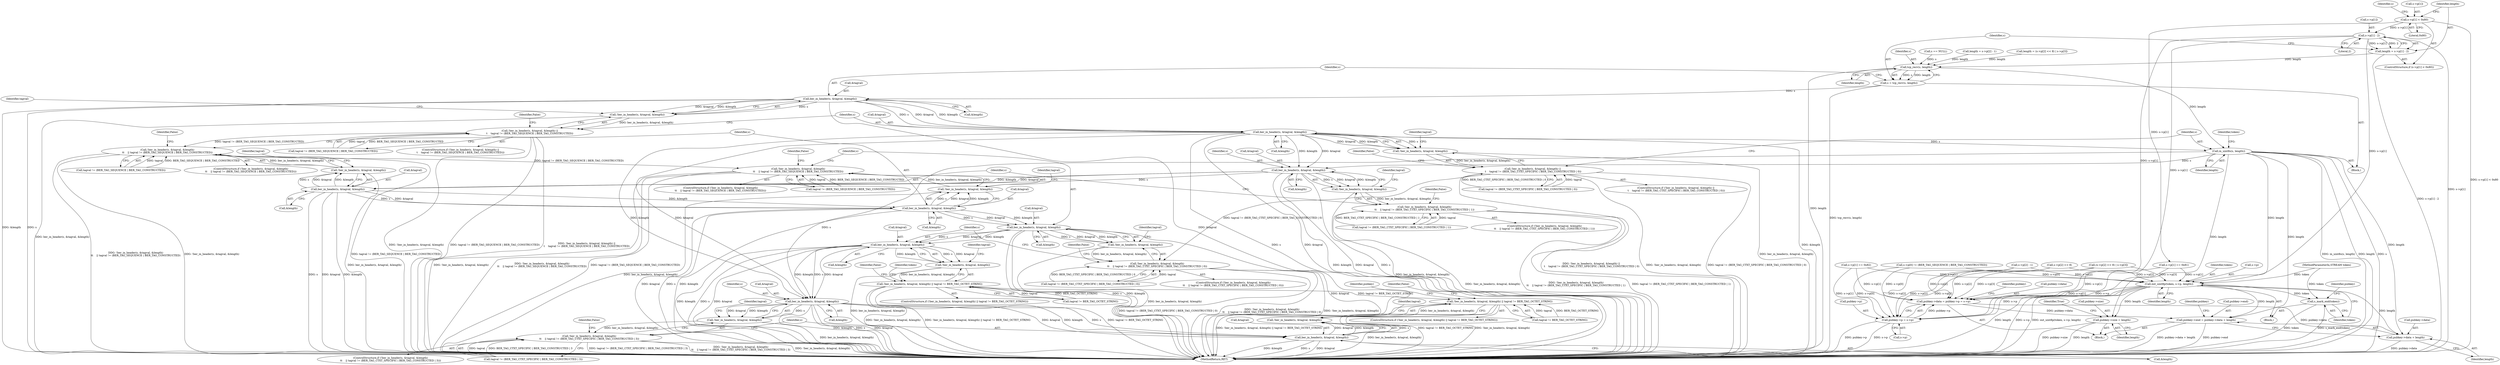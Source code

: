 digraph "0_rdesktop_4dca546d04321a610c1835010b5dad85163b65e1_2@array" {
"1000150" [label="(Call,s->p[1] - 2)"];
"1000141" [label="(Call,s->p[1] < 0x80)"];
"1000148" [label="(Call,length = s->p[1] - 2)"];
"1000204" [label="(Call,tcp_recv(s, length))"];
"1000202" [label="(Call,s = tcp_recv(s, length))"];
"1000210" [label="(Call,ber_in_header(s, &tagval, &length))"];
"1000209" [label="(Call,!ber_in_header(s, &tagval, &length))"];
"1000208" [label="(Call,!ber_in_header(s, &tagval, &length) ||\n\t    tagval != (BER_TAG_SEQUENCE | BER_TAG_CONSTRUCTED))"];
"1000266" [label="(Call,!ber_in_header(s, &tagval, &length)\n\t\t    || tagval != (BER_TAG_SEQUENCE | BER_TAG_CONSTRUCTED))"];
"1000282" [label="(Call,!ber_in_header(s, &tagval, &length)\n\t\t    || tagval != (BER_TAG_SEQUENCE | BER_TAG_CONSTRUCTED))"];
"1000226" [label="(Call,ber_in_header(s, &tagval, &length))"];
"1000225" [label="(Call,!ber_in_header(s, &tagval, &length))"];
"1000224" [label="(Call,!ber_in_header(s, &tagval, &length) ||\n \t    tagval != (BER_TAG_CTXT_SPECIFIC | BER_TAG_CONSTRUCTED | 0))"];
"1000298" [label="(Call,!ber_in_header(s, &tagval, &length)\n\t\t    || tagval != (BER_TAG_CTXT_SPECIFIC | BER_TAG_CONSTRUCTED | 0))"];
"1000241" [label="(Call,in_uint8s(s, length))"];
"1000250" [label="(Call,ber_in_header(s, &tagval, &length))"];
"1000249" [label="(Call,!ber_in_header(s, &tagval, &length))"];
"1000248" [label="(Call,!ber_in_header(s, &tagval, &length)\n\t\t    || tagval != (BER_TAG_CTXT_SPECIFIC | BER_TAG_CONSTRUCTED | 1))"];
"1000268" [label="(Call,ber_in_header(s, &tagval, &length))"];
"1000267" [label="(Call,!ber_in_header(s, &tagval, &length))"];
"1000284" [label="(Call,ber_in_header(s, &tagval, &length))"];
"1000283" [label="(Call,!ber_in_header(s, &tagval, &length))"];
"1000300" [label="(Call,ber_in_header(s, &tagval, &length))"];
"1000299" [label="(Call,!ber_in_header(s, &tagval, &length))"];
"1000318" [label="(Call,ber_in_header(s, &tagval, &length))"];
"1000317" [label="(Call,!ber_in_header(s, &tagval, &length))"];
"1000316" [label="(Call,!ber_in_header(s, &tagval, &length) || tagval != BER_TAG_OCTET_STRING)"];
"1000370" [label="(Call,!ber_in_header(s, &tagval, &length) || tagval != BER_TAG_OCTET_STRING)"];
"1000354" [label="(Call,ber_in_header(s, &tagval, &length))"];
"1000353" [label="(Call,!ber_in_header(s, &tagval, &length))"];
"1000352" [label="(Call,!ber_in_header(s, &tagval, &length)\n\t\t    || tagval != (BER_TAG_CTXT_SPECIFIC | BER_TAG_CONSTRUCTED | 3))"];
"1000372" [label="(Call,ber_in_header(s, &tagval, &length))"];
"1000371" [label="(Call,!ber_in_header(s, &tagval, &length))"];
"1000340" [label="(Call,out_uint8p(token, s->p, length))"];
"1000346" [label="(Call,s_mark_end(token))"];
"1000383" [label="(Call,pubkey->data = pubkey->p = s->p)"];
"1000394" [label="(Call,pubkey->end = pubkey->data + length)"];
"1000398" [label="(Call,pubkey->data + length)"];
"1000387" [label="(Call,pubkey->p = s->p)"];
"1000403" [label="(Call,pubkey->size = length)"];
"1000227" [label="(Identifier,s)"];
"1000204" [label="(Call,tcp_recv(s, length))"];
"1000283" [label="(Call,!ber_in_header(s, &tagval, &length))"];
"1000224" [label="(Call,!ber_in_header(s, &tagval, &length) ||\n \t    tagval != (BER_TAG_CTXT_SPECIFIC | BER_TAG_CONSTRUCTED | 0))"];
"1000177" [label="(Call,s->p[1] == 0x82)"];
"1000241" [label="(Call,in_uint8s(s, length))"];
"1000385" [label="(Identifier,pubkey)"];
"1000388" [label="(Call,pubkey->p)"];
"1000226" [label="(Call,ber_in_header(s, &tagval, &length))"];
"1000275" [label="(Identifier,tagval)"];
"1000252" [label="(Call,&tagval)"];
"1000203" [label="(Identifier,s)"];
"1000264" [label="(Identifier,False)"];
"1000166" [label="(Call,length = s->p[2] - 1)"];
"1000399" [label="(Call,pubkey->data)"];
"1000257" [label="(Identifier,tagval)"];
"1000187" [label="(Call,s->p[2] << 8)"];
"1000250" [label="(Call,ber_in_header(s, &tagval, &length))"];
"1000272" [label="(Call,&length)"];
"1000369" [label="(ControlStructure,if (!ber_in_header(s, &tagval, &length) || tagval != BER_TAG_OCTET_STRING))"];
"1000302" [label="(Call,&tagval)"];
"1000233" [label="(Identifier,tagval)"];
"1000301" [label="(Identifier,s)"];
"1000405" [label="(Identifier,pubkey)"];
"1000371" [label="(Call,!ber_in_header(s, &tagval, &length))"];
"1000298" [label="(Call,!ber_in_header(s, &tagval, &length)\n\t\t    || tagval != (BER_TAG_CTXT_SPECIFIC | BER_TAG_CONSTRUCTED | 0))"];
"1000297" [label="(ControlStructure,if (!ber_in_header(s, &tagval, &length)\n\t\t    || tagval != (BER_TAG_CTXT_SPECIFIC | BER_TAG_CONSTRUCTED | 0)))"];
"1000268" [label="(Call,ber_in_header(s, &tagval, &length))"];
"1000325" [label="(Identifier,tagval)"];
"1000225" [label="(Call,!ber_in_header(s, &tagval, &length))"];
"1000355" [label="(Identifier,s)"];
"1000246" [label="(Block,)"];
"1000404" [label="(Call,pubkey->size)"];
"1000322" [label="(Call,&length)"];
"1000222" [label="(Identifier,False)"];
"1000270" [label="(Call,&tagval)"];
"1000316" [label="(Call,!ber_in_header(s, &tagval, &length) || tagval != BER_TAG_OCTET_STRING)"];
"1000209" [label="(Call,!ber_in_header(s, &tagval, &length))"];
"1000361" [label="(Identifier,tagval)"];
"1000299" [label="(Call,!ber_in_header(s, &tagval, &length))"];
"1000265" [label="(ControlStructure,if (!ber_in_header(s, &tagval, &length)\n\t\t    || tagval != (BER_TAG_SEQUENCE | BER_TAG_CONSTRUCTED)))"];
"1000168" [label="(Call,s->p[2] - 1)"];
"1000324" [label="(Call,tagval != BER_TAG_OCTET_STRING)"];
"1000286" [label="(Call,&tagval)"];
"1000212" [label="(Call,&tagval)"];
"1000119" [label="(Call,s->p[0] != (BER_TAG_SEQUENCE | BER_TAG_CONSTRUCTED))"];
"1000230" [label="(Call,&length)"];
"1000159" [label="(Call,s->p[1] == 0x81)"];
"1000140" [label="(ControlStructure,if (s->p[1] < 0x80))"];
"1000162" [label="(Identifier,s)"];
"1000217" [label="(Identifier,tagval)"];
"1000341" [label="(Identifier,token)"];
"1000410" [label="(MethodReturn,RET)"];
"1000345" [label="(Identifier,length)"];
"1000376" [label="(Call,&length)"];
"1000382" [label="(Identifier,False)"];
"1000384" [label="(Call,pubkey->data)"];
"1000387" [label="(Call,pubkey->p = s->p)"];
"1000306" [label="(Call,tagval != (BER_TAG_CTXT_SPECIFIC | BER_TAG_CONSTRUCTED | 0))"];
"1000245" [label="(Identifier,token)"];
"1000242" [label="(Identifier,s)"];
"1000284" [label="(Call,ber_in_header(s, &tagval, &length))"];
"1000282" [label="(Call,!ber_in_header(s, &tagval, &length)\n\t\t    || tagval != (BER_TAG_SEQUENCE | BER_TAG_CONSTRUCTED))"];
"1000352" [label="(Call,!ber_in_header(s, &tagval, &length)\n\t\t    || tagval != (BER_TAG_CTXT_SPECIFIC | BER_TAG_CONSTRUCTED | 3))"];
"1000148" [label="(Call,length = s->p[1] - 2)"];
"1000228" [label="(Call,&tagval)"];
"1000300" [label="(Call,ber_in_header(s, &tagval, &length))"];
"1000350" [label="(Block,)"];
"1000232" [label="(Call,tagval != (BER_TAG_CTXT_SPECIFIC | BER_TAG_CONSTRUCTED | 0))"];
"1000396" [label="(Identifier,pubkey)"];
"1000216" [label="(Call,tagval != (BER_TAG_SEQUENCE | BER_TAG_CONSTRUCTED))"];
"1000151" [label="(Call,s->p[1])"];
"1000379" [label="(Identifier,tagval)"];
"1000267" [label="(Call,!ber_in_header(s, &tagval, &length))"];
"1000409" [label="(Identifier,True)"];
"1000254" [label="(Call,&length)"];
"1000285" [label="(Identifier,s)"];
"1000291" [label="(Identifier,tagval)"];
"1000141" [label="(Call,s->p[1] < 0x80)"];
"1000186" [label="(Call,(s->p[2] << 8) | s->p[3])"];
"1000184" [label="(Call,length = (s->p[2] << 8) | s->p[3])"];
"1000383" [label="(Call,pubkey->data = pubkey->p = s->p)"];
"1000342" [label="(Call,s->p)"];
"1000314" [label="(Identifier,False)"];
"1000142" [label="(Call,s->p[1])"];
"1000269" [label="(Identifier,s)"];
"1000266" [label="(Call,!ber_in_header(s, &tagval, &length)\n\t\t    || tagval != (BER_TAG_SEQUENCE | BER_TAG_CONSTRUCTED))"];
"1000211" [label="(Identifier,s)"];
"1000240" [label="(Identifier,False)"];
"1000315" [label="(ControlStructure,if (!ber_in_header(s, &tagval, &length) || tagval != BER_TAG_OCTET_STRING))"];
"1000248" [label="(Call,!ber_in_header(s, &tagval, &length)\n\t\t    || tagval != (BER_TAG_CTXT_SPECIFIC | BER_TAG_CONSTRUCTED | 1))"];
"1000374" [label="(Call,&tagval)"];
"1000318" [label="(Call,ber_in_header(s, &tagval, &length))"];
"1000407" [label="(Identifier,length)"];
"1000290" [label="(Call,tagval != (BER_TAG_SEQUENCE | BER_TAG_CONSTRUCTED))"];
"1000351" [label="(ControlStructure,if (!ber_in_header(s, &tagval, &length)\n\t\t    || tagval != (BER_TAG_CTXT_SPECIFIC | BER_TAG_CONSTRUCTED | 3)))"];
"1000101" [label="(MethodParameterIn,STREAM token)"];
"1000346" [label="(Call,s_mark_end(token))"];
"1000349" [label="(Identifier,pubkey)"];
"1000149" [label="(Identifier,length)"];
"1000223" [label="(ControlStructure,if (!ber_in_header(s, &tagval, &length) ||\n \t    tagval != (BER_TAG_CTXT_SPECIFIC | BER_TAG_CONSTRUCTED | 0)))"];
"1000304" [label="(Call,&length)"];
"1000147" [label="(Literal,0x80)"];
"1000394" [label="(Call,pubkey->end = pubkey->data + length)"];
"1000207" [label="(ControlStructure,if (!ber_in_header(s, &tagval, &length) ||\n\t    tagval != (BER_TAG_SEQUENCE | BER_TAG_CONSTRUCTED)))"];
"1000391" [label="(Call,s->p)"];
"1000320" [label="(Call,&tagval)"];
"1000347" [label="(Identifier,token)"];
"1000288" [label="(Call,&length)"];
"1000378" [label="(Call,tagval != BER_TAG_OCTET_STRING)"];
"1000156" [label="(Literal,2)"];
"1000280" [label="(Identifier,False)"];
"1000372" [label="(Call,ber_in_header(s, &tagval, &length))"];
"1000150" [label="(Call,s->p[1] - 2)"];
"1000210" [label="(Call,ber_in_header(s, &tagval, &length))"];
"1000368" [label="(Identifier,False)"];
"1000296" [label="(Identifier,False)"];
"1000247" [label="(ControlStructure,if (!ber_in_header(s, &tagval, &length)\n\t\t    || tagval != (BER_TAG_CTXT_SPECIFIC | BER_TAG_CONSTRUCTED | 1)))"];
"1000354" [label="(Call,ber_in_header(s, &tagval, &length))"];
"1000251" [label="(Identifier,s)"];
"1000256" [label="(Call,tagval != (BER_TAG_CTXT_SPECIFIC | BER_TAG_CONSTRUCTED | 1))"];
"1000214" [label="(Call,&length)"];
"1000395" [label="(Call,pubkey->end)"];
"1000281" [label="(ControlStructure,if (!ber_in_header(s, &tagval, &length)\n\t\t    || tagval != (BER_TAG_SEQUENCE | BER_TAG_CONSTRUCTED)))"];
"1000205" [label="(Identifier,s)"];
"1000402" [label="(Identifier,length)"];
"1000328" [label="(Identifier,False)"];
"1000249" [label="(Call,!ber_in_header(s, &tagval, &length))"];
"1000370" [label="(Call,!ber_in_header(s, &tagval, &length) || tagval != BER_TAG_OCTET_STRING)"];
"1000103" [label="(Block,)"];
"1000356" [label="(Call,&tagval)"];
"1000358" [label="(Call,&length)"];
"1000373" [label="(Identifier,s)"];
"1000206" [label="(Identifier,length)"];
"1000319" [label="(Identifier,s)"];
"1000331" [label="(Identifier,token)"];
"1000113" [label="(Call,s == NULL)"];
"1000243" [label="(Identifier,length)"];
"1000340" [label="(Call,out_uint8p(token, s->p, length))"];
"1000398" [label="(Call,pubkey->data + length)"];
"1000317" [label="(Call,!ber_in_header(s, &tagval, &length))"];
"1000360" [label="(Call,tagval != (BER_TAG_CTXT_SPECIFIC | BER_TAG_CONSTRUCTED | 3))"];
"1000208" [label="(Call,!ber_in_header(s, &tagval, &length) ||\n\t    tagval != (BER_TAG_SEQUENCE | BER_TAG_CONSTRUCTED))"];
"1000307" [label="(Identifier,tagval)"];
"1000353" [label="(Call,!ber_in_header(s, &tagval, &length))"];
"1000202" [label="(Call,s = tcp_recv(s, length))"];
"1000403" [label="(Call,pubkey->size = length)"];
"1000274" [label="(Call,tagval != (BER_TAG_SEQUENCE | BER_TAG_CONSTRUCTED))"];
"1000150" -> "1000148"  [label="AST: "];
"1000150" -> "1000156"  [label="CFG: "];
"1000151" -> "1000150"  [label="AST: "];
"1000156" -> "1000150"  [label="AST: "];
"1000148" -> "1000150"  [label="CFG: "];
"1000150" -> "1000410"  [label="DDG: s->p[1]"];
"1000150" -> "1000148"  [label="DDG: s->p[1]"];
"1000150" -> "1000148"  [label="DDG: 2"];
"1000141" -> "1000150"  [label="DDG: s->p[1]"];
"1000150" -> "1000340"  [label="DDG: s->p[1]"];
"1000150" -> "1000383"  [label="DDG: s->p[1]"];
"1000150" -> "1000387"  [label="DDG: s->p[1]"];
"1000141" -> "1000140"  [label="AST: "];
"1000141" -> "1000147"  [label="CFG: "];
"1000142" -> "1000141"  [label="AST: "];
"1000147" -> "1000141"  [label="AST: "];
"1000149" -> "1000141"  [label="CFG: "];
"1000162" -> "1000141"  [label="CFG: "];
"1000141" -> "1000410"  [label="DDG: s->p[1] < 0x80"];
"1000141" -> "1000159"  [label="DDG: s->p[1]"];
"1000148" -> "1000140"  [label="AST: "];
"1000149" -> "1000148"  [label="AST: "];
"1000203" -> "1000148"  [label="CFG: "];
"1000148" -> "1000410"  [label="DDG: s->p[1] - 2"];
"1000148" -> "1000204"  [label="DDG: length"];
"1000204" -> "1000202"  [label="AST: "];
"1000204" -> "1000206"  [label="CFG: "];
"1000205" -> "1000204"  [label="AST: "];
"1000206" -> "1000204"  [label="AST: "];
"1000202" -> "1000204"  [label="CFG: "];
"1000204" -> "1000410"  [label="DDG: length"];
"1000204" -> "1000202"  [label="DDG: s"];
"1000204" -> "1000202"  [label="DDG: length"];
"1000113" -> "1000204"  [label="DDG: s"];
"1000184" -> "1000204"  [label="DDG: length"];
"1000166" -> "1000204"  [label="DDG: length"];
"1000204" -> "1000241"  [label="DDG: length"];
"1000202" -> "1000103"  [label="AST: "];
"1000203" -> "1000202"  [label="AST: "];
"1000211" -> "1000202"  [label="CFG: "];
"1000202" -> "1000410"  [label="DDG: tcp_recv(s, length)"];
"1000202" -> "1000210"  [label="DDG: s"];
"1000210" -> "1000209"  [label="AST: "];
"1000210" -> "1000214"  [label="CFG: "];
"1000211" -> "1000210"  [label="AST: "];
"1000212" -> "1000210"  [label="AST: "];
"1000214" -> "1000210"  [label="AST: "];
"1000209" -> "1000210"  [label="CFG: "];
"1000210" -> "1000410"  [label="DDG: &tagval"];
"1000210" -> "1000410"  [label="DDG: &length"];
"1000210" -> "1000410"  [label="DDG: s"];
"1000210" -> "1000209"  [label="DDG: s"];
"1000210" -> "1000209"  [label="DDG: &tagval"];
"1000210" -> "1000209"  [label="DDG: &length"];
"1000210" -> "1000226"  [label="DDG: s"];
"1000210" -> "1000226"  [label="DDG: &tagval"];
"1000210" -> "1000226"  [label="DDG: &length"];
"1000209" -> "1000208"  [label="AST: "];
"1000217" -> "1000209"  [label="CFG: "];
"1000208" -> "1000209"  [label="CFG: "];
"1000209" -> "1000410"  [label="DDG: ber_in_header(s, &tagval, &length)"];
"1000209" -> "1000208"  [label="DDG: ber_in_header(s, &tagval, &length)"];
"1000208" -> "1000207"  [label="AST: "];
"1000208" -> "1000216"  [label="CFG: "];
"1000216" -> "1000208"  [label="AST: "];
"1000222" -> "1000208"  [label="CFG: "];
"1000227" -> "1000208"  [label="CFG: "];
"1000208" -> "1000410"  [label="DDG: !ber_in_header(s, &tagval, &length)"];
"1000208" -> "1000410"  [label="DDG: tagval != (BER_TAG_SEQUENCE | BER_TAG_CONSTRUCTED)"];
"1000208" -> "1000410"  [label="DDG: !ber_in_header(s, &tagval, &length) ||\n\t    tagval != (BER_TAG_SEQUENCE | BER_TAG_CONSTRUCTED)"];
"1000216" -> "1000208"  [label="DDG: tagval"];
"1000216" -> "1000208"  [label="DDG: BER_TAG_SEQUENCE | BER_TAG_CONSTRUCTED"];
"1000208" -> "1000266"  [label="DDG: tagval != (BER_TAG_SEQUENCE | BER_TAG_CONSTRUCTED)"];
"1000266" -> "1000265"  [label="AST: "];
"1000266" -> "1000267"  [label="CFG: "];
"1000266" -> "1000274"  [label="CFG: "];
"1000267" -> "1000266"  [label="AST: "];
"1000274" -> "1000266"  [label="AST: "];
"1000280" -> "1000266"  [label="CFG: "];
"1000285" -> "1000266"  [label="CFG: "];
"1000266" -> "1000410"  [label="DDG: !ber_in_header(s, &tagval, &length)"];
"1000266" -> "1000410"  [label="DDG: tagval != (BER_TAG_SEQUENCE | BER_TAG_CONSTRUCTED)"];
"1000266" -> "1000410"  [label="DDG: !ber_in_header(s, &tagval, &length)\n\t\t    || tagval != (BER_TAG_SEQUENCE | BER_TAG_CONSTRUCTED)"];
"1000267" -> "1000266"  [label="DDG: ber_in_header(s, &tagval, &length)"];
"1000274" -> "1000266"  [label="DDG: tagval"];
"1000274" -> "1000266"  [label="DDG: BER_TAG_SEQUENCE | BER_TAG_CONSTRUCTED"];
"1000266" -> "1000282"  [label="DDG: tagval != (BER_TAG_SEQUENCE | BER_TAG_CONSTRUCTED)"];
"1000282" -> "1000281"  [label="AST: "];
"1000282" -> "1000283"  [label="CFG: "];
"1000282" -> "1000290"  [label="CFG: "];
"1000283" -> "1000282"  [label="AST: "];
"1000290" -> "1000282"  [label="AST: "];
"1000296" -> "1000282"  [label="CFG: "];
"1000301" -> "1000282"  [label="CFG: "];
"1000282" -> "1000410"  [label="DDG: !ber_in_header(s, &tagval, &length)\n\t\t    || tagval != (BER_TAG_SEQUENCE | BER_TAG_CONSTRUCTED)"];
"1000282" -> "1000410"  [label="DDG: tagval != (BER_TAG_SEQUENCE | BER_TAG_CONSTRUCTED)"];
"1000282" -> "1000410"  [label="DDG: !ber_in_header(s, &tagval, &length)"];
"1000283" -> "1000282"  [label="DDG: ber_in_header(s, &tagval, &length)"];
"1000290" -> "1000282"  [label="DDG: tagval"];
"1000290" -> "1000282"  [label="DDG: BER_TAG_SEQUENCE | BER_TAG_CONSTRUCTED"];
"1000226" -> "1000225"  [label="AST: "];
"1000226" -> "1000230"  [label="CFG: "];
"1000227" -> "1000226"  [label="AST: "];
"1000228" -> "1000226"  [label="AST: "];
"1000230" -> "1000226"  [label="AST: "];
"1000225" -> "1000226"  [label="CFG: "];
"1000226" -> "1000410"  [label="DDG: s"];
"1000226" -> "1000410"  [label="DDG: &tagval"];
"1000226" -> "1000410"  [label="DDG: &length"];
"1000226" -> "1000225"  [label="DDG: s"];
"1000226" -> "1000225"  [label="DDG: &tagval"];
"1000226" -> "1000225"  [label="DDG: &length"];
"1000226" -> "1000241"  [label="DDG: s"];
"1000226" -> "1000250"  [label="DDG: &tagval"];
"1000226" -> "1000250"  [label="DDG: &length"];
"1000226" -> "1000354"  [label="DDG: &tagval"];
"1000226" -> "1000354"  [label="DDG: &length"];
"1000225" -> "1000224"  [label="AST: "];
"1000233" -> "1000225"  [label="CFG: "];
"1000224" -> "1000225"  [label="CFG: "];
"1000225" -> "1000410"  [label="DDG: ber_in_header(s, &tagval, &length)"];
"1000225" -> "1000224"  [label="DDG: ber_in_header(s, &tagval, &length)"];
"1000224" -> "1000223"  [label="AST: "];
"1000224" -> "1000232"  [label="CFG: "];
"1000232" -> "1000224"  [label="AST: "];
"1000240" -> "1000224"  [label="CFG: "];
"1000242" -> "1000224"  [label="CFG: "];
"1000224" -> "1000410"  [label="DDG: !ber_in_header(s, &tagval, &length)"];
"1000224" -> "1000410"  [label="DDG: tagval != (BER_TAG_CTXT_SPECIFIC | BER_TAG_CONSTRUCTED | 0)"];
"1000224" -> "1000410"  [label="DDG: !ber_in_header(s, &tagval, &length) ||\n \t    tagval != (BER_TAG_CTXT_SPECIFIC | BER_TAG_CONSTRUCTED | 0)"];
"1000232" -> "1000224"  [label="DDG: tagval"];
"1000232" -> "1000224"  [label="DDG: BER_TAG_CTXT_SPECIFIC | BER_TAG_CONSTRUCTED | 0"];
"1000224" -> "1000298"  [label="DDG: tagval != (BER_TAG_CTXT_SPECIFIC | BER_TAG_CONSTRUCTED | 0)"];
"1000298" -> "1000297"  [label="AST: "];
"1000298" -> "1000299"  [label="CFG: "];
"1000298" -> "1000306"  [label="CFG: "];
"1000299" -> "1000298"  [label="AST: "];
"1000306" -> "1000298"  [label="AST: "];
"1000314" -> "1000298"  [label="CFG: "];
"1000319" -> "1000298"  [label="CFG: "];
"1000298" -> "1000410"  [label="DDG: !ber_in_header(s, &tagval, &length)\n\t\t    || tagval != (BER_TAG_CTXT_SPECIFIC | BER_TAG_CONSTRUCTED | 0)"];
"1000298" -> "1000410"  [label="DDG: !ber_in_header(s, &tagval, &length)"];
"1000298" -> "1000410"  [label="DDG: tagval != (BER_TAG_CTXT_SPECIFIC | BER_TAG_CONSTRUCTED | 0)"];
"1000299" -> "1000298"  [label="DDG: ber_in_header(s, &tagval, &length)"];
"1000306" -> "1000298"  [label="DDG: tagval"];
"1000306" -> "1000298"  [label="DDG: BER_TAG_CTXT_SPECIFIC | BER_TAG_CONSTRUCTED | 0"];
"1000241" -> "1000103"  [label="AST: "];
"1000241" -> "1000243"  [label="CFG: "];
"1000242" -> "1000241"  [label="AST: "];
"1000243" -> "1000241"  [label="AST: "];
"1000245" -> "1000241"  [label="CFG: "];
"1000241" -> "1000410"  [label="DDG: s"];
"1000241" -> "1000410"  [label="DDG: in_uint8s(s, length)"];
"1000241" -> "1000410"  [label="DDG: length"];
"1000241" -> "1000250"  [label="DDG: s"];
"1000241" -> "1000340"  [label="DDG: length"];
"1000241" -> "1000354"  [label="DDG: s"];
"1000241" -> "1000394"  [label="DDG: length"];
"1000241" -> "1000398"  [label="DDG: length"];
"1000241" -> "1000403"  [label="DDG: length"];
"1000250" -> "1000249"  [label="AST: "];
"1000250" -> "1000254"  [label="CFG: "];
"1000251" -> "1000250"  [label="AST: "];
"1000252" -> "1000250"  [label="AST: "];
"1000254" -> "1000250"  [label="AST: "];
"1000249" -> "1000250"  [label="CFG: "];
"1000250" -> "1000410"  [label="DDG: s"];
"1000250" -> "1000410"  [label="DDG: &length"];
"1000250" -> "1000410"  [label="DDG: &tagval"];
"1000250" -> "1000249"  [label="DDG: s"];
"1000250" -> "1000249"  [label="DDG: &tagval"];
"1000250" -> "1000249"  [label="DDG: &length"];
"1000250" -> "1000268"  [label="DDG: s"];
"1000250" -> "1000268"  [label="DDG: &tagval"];
"1000250" -> "1000268"  [label="DDG: &length"];
"1000249" -> "1000248"  [label="AST: "];
"1000257" -> "1000249"  [label="CFG: "];
"1000248" -> "1000249"  [label="CFG: "];
"1000249" -> "1000410"  [label="DDG: ber_in_header(s, &tagval, &length)"];
"1000249" -> "1000248"  [label="DDG: ber_in_header(s, &tagval, &length)"];
"1000248" -> "1000247"  [label="AST: "];
"1000248" -> "1000256"  [label="CFG: "];
"1000256" -> "1000248"  [label="AST: "];
"1000264" -> "1000248"  [label="CFG: "];
"1000269" -> "1000248"  [label="CFG: "];
"1000248" -> "1000410"  [label="DDG: !ber_in_header(s, &tagval, &length)\n\t\t    || tagval != (BER_TAG_CTXT_SPECIFIC | BER_TAG_CONSTRUCTED | 1)"];
"1000248" -> "1000410"  [label="DDG: tagval != (BER_TAG_CTXT_SPECIFIC | BER_TAG_CONSTRUCTED | 1)"];
"1000248" -> "1000410"  [label="DDG: !ber_in_header(s, &tagval, &length)"];
"1000256" -> "1000248"  [label="DDG: tagval"];
"1000256" -> "1000248"  [label="DDG: BER_TAG_CTXT_SPECIFIC | BER_TAG_CONSTRUCTED | 1"];
"1000268" -> "1000267"  [label="AST: "];
"1000268" -> "1000272"  [label="CFG: "];
"1000269" -> "1000268"  [label="AST: "];
"1000270" -> "1000268"  [label="AST: "];
"1000272" -> "1000268"  [label="AST: "];
"1000267" -> "1000268"  [label="CFG: "];
"1000268" -> "1000410"  [label="DDG: s"];
"1000268" -> "1000410"  [label="DDG: &tagval"];
"1000268" -> "1000410"  [label="DDG: &length"];
"1000268" -> "1000267"  [label="DDG: s"];
"1000268" -> "1000267"  [label="DDG: &tagval"];
"1000268" -> "1000267"  [label="DDG: &length"];
"1000268" -> "1000284"  [label="DDG: s"];
"1000268" -> "1000284"  [label="DDG: &tagval"];
"1000268" -> "1000284"  [label="DDG: &length"];
"1000275" -> "1000267"  [label="CFG: "];
"1000267" -> "1000410"  [label="DDG: ber_in_header(s, &tagval, &length)"];
"1000284" -> "1000283"  [label="AST: "];
"1000284" -> "1000288"  [label="CFG: "];
"1000285" -> "1000284"  [label="AST: "];
"1000286" -> "1000284"  [label="AST: "];
"1000288" -> "1000284"  [label="AST: "];
"1000283" -> "1000284"  [label="CFG: "];
"1000284" -> "1000410"  [label="DDG: &tagval"];
"1000284" -> "1000410"  [label="DDG: s"];
"1000284" -> "1000410"  [label="DDG: &length"];
"1000284" -> "1000283"  [label="DDG: s"];
"1000284" -> "1000283"  [label="DDG: &tagval"];
"1000284" -> "1000283"  [label="DDG: &length"];
"1000284" -> "1000300"  [label="DDG: s"];
"1000284" -> "1000300"  [label="DDG: &tagval"];
"1000284" -> "1000300"  [label="DDG: &length"];
"1000291" -> "1000283"  [label="CFG: "];
"1000283" -> "1000410"  [label="DDG: ber_in_header(s, &tagval, &length)"];
"1000300" -> "1000299"  [label="AST: "];
"1000300" -> "1000304"  [label="CFG: "];
"1000301" -> "1000300"  [label="AST: "];
"1000302" -> "1000300"  [label="AST: "];
"1000304" -> "1000300"  [label="AST: "];
"1000299" -> "1000300"  [label="CFG: "];
"1000300" -> "1000410"  [label="DDG: &length"];
"1000300" -> "1000410"  [label="DDG: s"];
"1000300" -> "1000410"  [label="DDG: &tagval"];
"1000300" -> "1000299"  [label="DDG: s"];
"1000300" -> "1000299"  [label="DDG: &tagval"];
"1000300" -> "1000299"  [label="DDG: &length"];
"1000300" -> "1000318"  [label="DDG: s"];
"1000300" -> "1000318"  [label="DDG: &tagval"];
"1000300" -> "1000318"  [label="DDG: &length"];
"1000307" -> "1000299"  [label="CFG: "];
"1000299" -> "1000410"  [label="DDG: ber_in_header(s, &tagval, &length)"];
"1000318" -> "1000317"  [label="AST: "];
"1000318" -> "1000322"  [label="CFG: "];
"1000319" -> "1000318"  [label="AST: "];
"1000320" -> "1000318"  [label="AST: "];
"1000322" -> "1000318"  [label="AST: "];
"1000317" -> "1000318"  [label="CFG: "];
"1000318" -> "1000410"  [label="DDG: s"];
"1000318" -> "1000410"  [label="DDG: &length"];
"1000318" -> "1000410"  [label="DDG: &tagval"];
"1000318" -> "1000317"  [label="DDG: s"];
"1000318" -> "1000317"  [label="DDG: &tagval"];
"1000318" -> "1000317"  [label="DDG: &length"];
"1000318" -> "1000354"  [label="DDG: s"];
"1000318" -> "1000354"  [label="DDG: &tagval"];
"1000318" -> "1000354"  [label="DDG: &length"];
"1000317" -> "1000316"  [label="AST: "];
"1000325" -> "1000317"  [label="CFG: "];
"1000316" -> "1000317"  [label="CFG: "];
"1000317" -> "1000410"  [label="DDG: ber_in_header(s, &tagval, &length)"];
"1000317" -> "1000316"  [label="DDG: ber_in_header(s, &tagval, &length)"];
"1000316" -> "1000315"  [label="AST: "];
"1000316" -> "1000324"  [label="CFG: "];
"1000324" -> "1000316"  [label="AST: "];
"1000328" -> "1000316"  [label="CFG: "];
"1000331" -> "1000316"  [label="CFG: "];
"1000316" -> "1000410"  [label="DDG: !ber_in_header(s, &tagval, &length) || tagval != BER_TAG_OCTET_STRING"];
"1000316" -> "1000410"  [label="DDG: tagval != BER_TAG_OCTET_STRING"];
"1000316" -> "1000410"  [label="DDG: !ber_in_header(s, &tagval, &length)"];
"1000324" -> "1000316"  [label="DDG: tagval"];
"1000324" -> "1000316"  [label="DDG: BER_TAG_OCTET_STRING"];
"1000316" -> "1000370"  [label="DDG: tagval != BER_TAG_OCTET_STRING"];
"1000370" -> "1000369"  [label="AST: "];
"1000370" -> "1000371"  [label="CFG: "];
"1000370" -> "1000378"  [label="CFG: "];
"1000371" -> "1000370"  [label="AST: "];
"1000378" -> "1000370"  [label="AST: "];
"1000382" -> "1000370"  [label="CFG: "];
"1000385" -> "1000370"  [label="CFG: "];
"1000370" -> "1000410"  [label="DDG: !ber_in_header(s, &tagval, &length) || tagval != BER_TAG_OCTET_STRING"];
"1000370" -> "1000410"  [label="DDG: tagval != BER_TAG_OCTET_STRING"];
"1000370" -> "1000410"  [label="DDG: !ber_in_header(s, &tagval, &length)"];
"1000371" -> "1000370"  [label="DDG: ber_in_header(s, &tagval, &length)"];
"1000378" -> "1000370"  [label="DDG: tagval"];
"1000378" -> "1000370"  [label="DDG: BER_TAG_OCTET_STRING"];
"1000354" -> "1000353"  [label="AST: "];
"1000354" -> "1000358"  [label="CFG: "];
"1000355" -> "1000354"  [label="AST: "];
"1000356" -> "1000354"  [label="AST: "];
"1000358" -> "1000354"  [label="AST: "];
"1000353" -> "1000354"  [label="CFG: "];
"1000354" -> "1000410"  [label="DDG: &tagval"];
"1000354" -> "1000410"  [label="DDG: &length"];
"1000354" -> "1000410"  [label="DDG: s"];
"1000354" -> "1000353"  [label="DDG: s"];
"1000354" -> "1000353"  [label="DDG: &tagval"];
"1000354" -> "1000353"  [label="DDG: &length"];
"1000354" -> "1000372"  [label="DDG: s"];
"1000354" -> "1000372"  [label="DDG: &tagval"];
"1000354" -> "1000372"  [label="DDG: &length"];
"1000353" -> "1000352"  [label="AST: "];
"1000361" -> "1000353"  [label="CFG: "];
"1000352" -> "1000353"  [label="CFG: "];
"1000353" -> "1000410"  [label="DDG: ber_in_header(s, &tagval, &length)"];
"1000353" -> "1000352"  [label="DDG: ber_in_header(s, &tagval, &length)"];
"1000352" -> "1000351"  [label="AST: "];
"1000352" -> "1000360"  [label="CFG: "];
"1000360" -> "1000352"  [label="AST: "];
"1000368" -> "1000352"  [label="CFG: "];
"1000373" -> "1000352"  [label="CFG: "];
"1000352" -> "1000410"  [label="DDG: !ber_in_header(s, &tagval, &length)"];
"1000352" -> "1000410"  [label="DDG: tagval != (BER_TAG_CTXT_SPECIFIC | BER_TAG_CONSTRUCTED | 3)"];
"1000352" -> "1000410"  [label="DDG: !ber_in_header(s, &tagval, &length)\n\t\t    || tagval != (BER_TAG_CTXT_SPECIFIC | BER_TAG_CONSTRUCTED | 3)"];
"1000360" -> "1000352"  [label="DDG: tagval"];
"1000360" -> "1000352"  [label="DDG: BER_TAG_CTXT_SPECIFIC | BER_TAG_CONSTRUCTED | 3"];
"1000372" -> "1000371"  [label="AST: "];
"1000372" -> "1000376"  [label="CFG: "];
"1000373" -> "1000372"  [label="AST: "];
"1000374" -> "1000372"  [label="AST: "];
"1000376" -> "1000372"  [label="AST: "];
"1000371" -> "1000372"  [label="CFG: "];
"1000372" -> "1000410"  [label="DDG: &length"];
"1000372" -> "1000410"  [label="DDG: s"];
"1000372" -> "1000410"  [label="DDG: &tagval"];
"1000372" -> "1000371"  [label="DDG: s"];
"1000372" -> "1000371"  [label="DDG: &tagval"];
"1000372" -> "1000371"  [label="DDG: &length"];
"1000379" -> "1000371"  [label="CFG: "];
"1000371" -> "1000410"  [label="DDG: ber_in_header(s, &tagval, &length)"];
"1000340" -> "1000246"  [label="AST: "];
"1000340" -> "1000345"  [label="CFG: "];
"1000341" -> "1000340"  [label="AST: "];
"1000342" -> "1000340"  [label="AST: "];
"1000345" -> "1000340"  [label="AST: "];
"1000347" -> "1000340"  [label="CFG: "];
"1000340" -> "1000410"  [label="DDG: s->p"];
"1000340" -> "1000410"  [label="DDG: out_uint8p(token, s->p, length)"];
"1000340" -> "1000410"  [label="DDG: length"];
"1000101" -> "1000340"  [label="DDG: token"];
"1000186" -> "1000340"  [label="DDG: s->p[3]"];
"1000168" -> "1000340"  [label="DDG: s->p[2]"];
"1000159" -> "1000340"  [label="DDG: s->p[1]"];
"1000119" -> "1000340"  [label="DDG: s->p[0]"];
"1000187" -> "1000340"  [label="DDG: s->p[2]"];
"1000177" -> "1000340"  [label="DDG: s->p[1]"];
"1000340" -> "1000346"  [label="DDG: token"];
"1000340" -> "1000383"  [label="DDG: s->p"];
"1000340" -> "1000387"  [label="DDG: s->p"];
"1000340" -> "1000394"  [label="DDG: length"];
"1000340" -> "1000398"  [label="DDG: length"];
"1000340" -> "1000403"  [label="DDG: length"];
"1000346" -> "1000246"  [label="AST: "];
"1000346" -> "1000347"  [label="CFG: "];
"1000347" -> "1000346"  [label="AST: "];
"1000349" -> "1000346"  [label="CFG: "];
"1000346" -> "1000410"  [label="DDG: token"];
"1000346" -> "1000410"  [label="DDG: s_mark_end(token)"];
"1000101" -> "1000346"  [label="DDG: token"];
"1000383" -> "1000350"  [label="AST: "];
"1000383" -> "1000387"  [label="CFG: "];
"1000384" -> "1000383"  [label="AST: "];
"1000387" -> "1000383"  [label="AST: "];
"1000396" -> "1000383"  [label="CFG: "];
"1000387" -> "1000383"  [label="DDG: pubkey->p"];
"1000186" -> "1000383"  [label="DDG: s->p[3]"];
"1000168" -> "1000383"  [label="DDG: s->p[2]"];
"1000159" -> "1000383"  [label="DDG: s->p[1]"];
"1000119" -> "1000383"  [label="DDG: s->p[0]"];
"1000187" -> "1000383"  [label="DDG: s->p[2]"];
"1000177" -> "1000383"  [label="DDG: s->p[1]"];
"1000383" -> "1000394"  [label="DDG: pubkey->data"];
"1000383" -> "1000398"  [label="DDG: pubkey->data"];
"1000394" -> "1000350"  [label="AST: "];
"1000394" -> "1000398"  [label="CFG: "];
"1000395" -> "1000394"  [label="AST: "];
"1000398" -> "1000394"  [label="AST: "];
"1000405" -> "1000394"  [label="CFG: "];
"1000394" -> "1000410"  [label="DDG: pubkey->data + length"];
"1000394" -> "1000410"  [label="DDG: pubkey->end"];
"1000398" -> "1000402"  [label="CFG: "];
"1000399" -> "1000398"  [label="AST: "];
"1000402" -> "1000398"  [label="AST: "];
"1000398" -> "1000410"  [label="DDG: pubkey->data"];
"1000387" -> "1000391"  [label="CFG: "];
"1000388" -> "1000387"  [label="AST: "];
"1000391" -> "1000387"  [label="AST: "];
"1000387" -> "1000410"  [label="DDG: pubkey->p"];
"1000387" -> "1000410"  [label="DDG: s->p"];
"1000186" -> "1000387"  [label="DDG: s->p[3]"];
"1000168" -> "1000387"  [label="DDG: s->p[2]"];
"1000159" -> "1000387"  [label="DDG: s->p[1]"];
"1000119" -> "1000387"  [label="DDG: s->p[0]"];
"1000187" -> "1000387"  [label="DDG: s->p[2]"];
"1000177" -> "1000387"  [label="DDG: s->p[1]"];
"1000403" -> "1000350"  [label="AST: "];
"1000403" -> "1000407"  [label="CFG: "];
"1000404" -> "1000403"  [label="AST: "];
"1000407" -> "1000403"  [label="AST: "];
"1000409" -> "1000403"  [label="CFG: "];
"1000403" -> "1000410"  [label="DDG: pubkey->size"];
"1000403" -> "1000410"  [label="DDG: length"];
}
